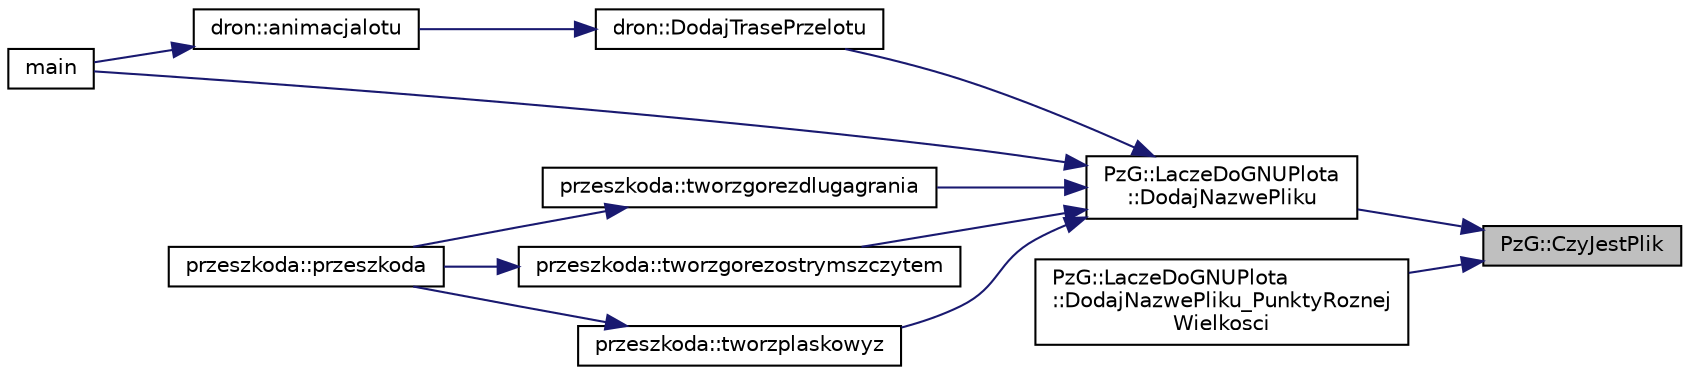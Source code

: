 digraph "PzG::CzyJestPlik"
{
 // LATEX_PDF_SIZE
  edge [fontname="Helvetica",fontsize="10",labelfontname="Helvetica",labelfontsize="10"];
  node [fontname="Helvetica",fontsize="10",shape=record];
  rankdir="RL";
  Node1 [label="PzG::CzyJestPlik",height=0.2,width=0.4,color="black", fillcolor="grey75", style="filled", fontcolor="black",tooltip="Funkcja pomocnicza, sprawdza czy plik o podanej nazwie jest na dysku."];
  Node1 -> Node2 [dir="back",color="midnightblue",fontsize="10",style="solid"];
  Node2 [label="PzG::LaczeDoGNUPlota\l::DodajNazwePliku",height=0.2,width=0.4,color="black", fillcolor="white", style="filled",URL="$class_pz_g_1_1_lacze_do_g_n_u_plota.html#aa815ce8ec16e12fc246cf422e562869e",tooltip="Dodaje nazwę pliku."];
  Node2 -> Node3 [dir="back",color="midnightblue",fontsize="10",style="solid"];
  Node3 [label="dron::DodajTrasePrzelotu",height=0.2,width=0.4,color="black", fillcolor="white", style="filled",URL="$classdron.html#ae7e9f795ee1e150acb524237cf909662",tooltip="Metoda klasy dron. | | atgumenty: | | kat -kat obrotu podawany przez uzytkownika | | dlugosclotu -dlu..."];
  Node3 -> Node4 [dir="back",color="midnightblue",fontsize="10",style="solid"];
  Node4 [label="dron::animacjalotu",height=0.2,width=0.4,color="black", fillcolor="white", style="filled",URL="$classdron.html#a4fe83415726ebc798e1ac6b37341ec70",tooltip="Metoda klasy dron. | | animuje przelot drona dla gnuplota |."];
  Node4 -> Node5 [dir="back",color="midnightblue",fontsize="10",style="solid"];
  Node5 [label="main",height=0.2,width=0.4,color="black", fillcolor="white", style="filled",URL="$app_2main_8cpp.html#ae66f6b31b5ad750f1fe042a706a4e3d4",tooltip=" "];
  Node2 -> Node5 [dir="back",color="midnightblue",fontsize="10",style="solid"];
  Node2 -> Node6 [dir="back",color="midnightblue",fontsize="10",style="solid"];
  Node6 [label="przeszkoda::tworzgorezdlugagrania",height=0.2,width=0.4,color="black", fillcolor="white", style="filled",URL="$classprzeszkoda.html#a266e9d87f0e82fb26ebca0f761133aca",tooltip="Metoda klasy przeszkoda. | | tworzy gore z dluga grania | | Argumenty: | | nazwaplikuzapisu-nazwa pli..."];
  Node6 -> Node7 [dir="back",color="midnightblue",fontsize="10",style="solid"];
  Node7 [label="przeszkoda::przeszkoda",height=0.2,width=0.4,color="black", fillcolor="white", style="filled",URL="$classprzeszkoda.html#ac7d86da853c80705c4b5b9d9b0968f79",tooltip=" "];
  Node2 -> Node8 [dir="back",color="midnightblue",fontsize="10",style="solid"];
  Node8 [label="przeszkoda::tworzgorezostrymszczytem",height=0.2,width=0.4,color="black", fillcolor="white", style="filled",URL="$classprzeszkoda.html#a714f653cc97cd55f852299b1cf56ba77",tooltip="Metoda klasy przeszkoda. | | tworzy gore z ostrym szczytem | | Argumenty: | | nazwaplikuzapisu-nazwa ..."];
  Node8 -> Node7 [dir="back",color="midnightblue",fontsize="10",style="solid"];
  Node2 -> Node9 [dir="back",color="midnightblue",fontsize="10",style="solid"];
  Node9 [label="przeszkoda::tworzplaskowyz",height=0.2,width=0.4,color="black", fillcolor="white", style="filled",URL="$classprzeszkoda.html#af5a246a6d2621117a1f3cbf175ce160a",tooltip="Metoda klasy przeszkoda. | | tworzy plaskowyrz | | Argumenty: | | nazwaplikuzapisu-nazwa pliku do kto..."];
  Node9 -> Node7 [dir="back",color="midnightblue",fontsize="10",style="solid"];
  Node1 -> Node10 [dir="back",color="midnightblue",fontsize="10",style="solid"];
  Node10 [label="PzG::LaczeDoGNUPlota\l::DodajNazwePliku_PunktyRoznej\lWielkosci",height=0.2,width=0.4,color="black", fillcolor="white", style="filled",URL="$class_pz_g_1_1_lacze_do_g_n_u_plota.html#a963eeeba41fea78ad1ad107baf8d4b36",tooltip="Dodaje nazwę pliku."];
}

